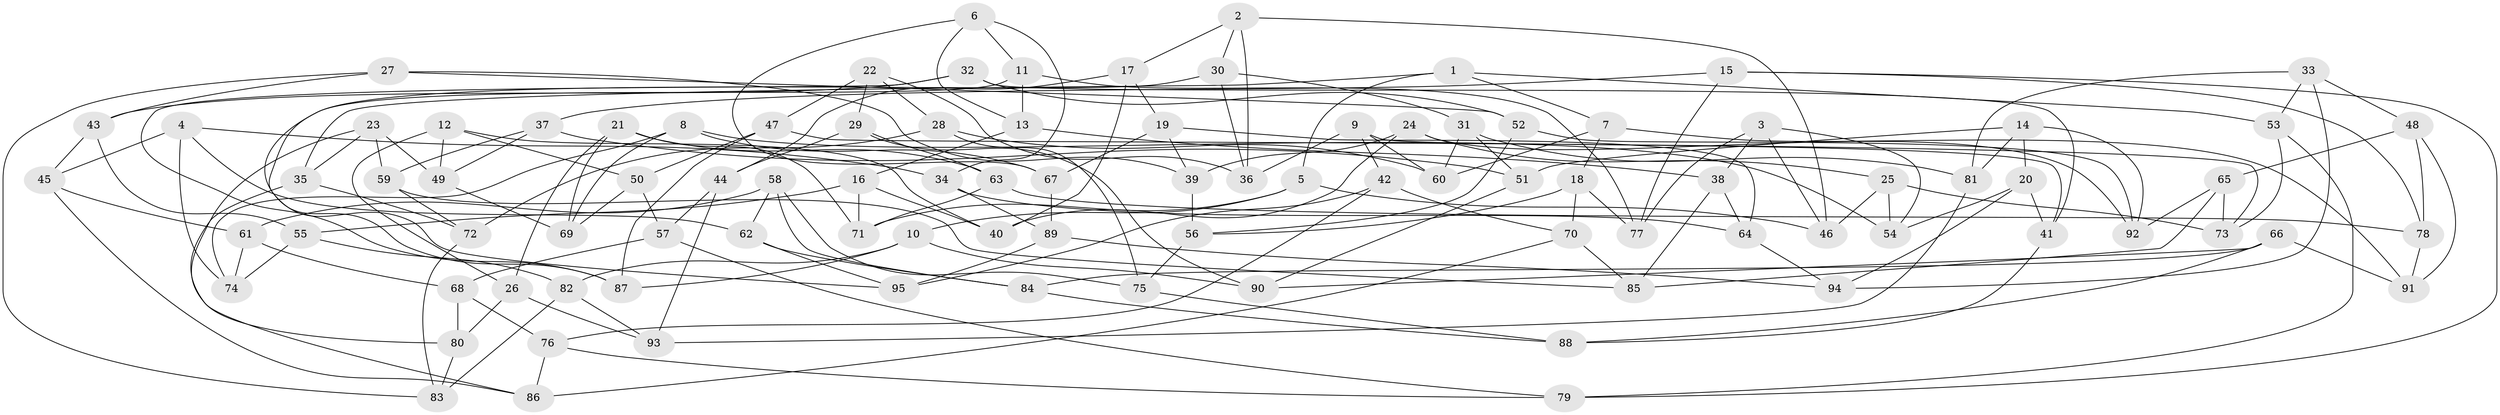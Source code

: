 // Generated by graph-tools (version 1.1) at 2025/50/03/09/25 03:50:56]
// undirected, 95 vertices, 190 edges
graph export_dot {
graph [start="1"]
  node [color=gray90,style=filled];
  1;
  2;
  3;
  4;
  5;
  6;
  7;
  8;
  9;
  10;
  11;
  12;
  13;
  14;
  15;
  16;
  17;
  18;
  19;
  20;
  21;
  22;
  23;
  24;
  25;
  26;
  27;
  28;
  29;
  30;
  31;
  32;
  33;
  34;
  35;
  36;
  37;
  38;
  39;
  40;
  41;
  42;
  43;
  44;
  45;
  46;
  47;
  48;
  49;
  50;
  51;
  52;
  53;
  54;
  55;
  56;
  57;
  58;
  59;
  60;
  61;
  62;
  63;
  64;
  65;
  66;
  67;
  68;
  69;
  70;
  71;
  72;
  73;
  74;
  75;
  76;
  77;
  78;
  79;
  80;
  81;
  82;
  83;
  84;
  85;
  86;
  87;
  88;
  89;
  90;
  91;
  92;
  93;
  94;
  95;
  1 -- 5;
  1 -- 35;
  1 -- 53;
  1 -- 7;
  2 -- 36;
  2 -- 30;
  2 -- 17;
  2 -- 46;
  3 -- 46;
  3 -- 77;
  3 -- 54;
  3 -- 38;
  4 -- 34;
  4 -- 74;
  4 -- 62;
  4 -- 45;
  5 -- 46;
  5 -- 71;
  5 -- 10;
  6 -- 67;
  6 -- 11;
  6 -- 34;
  6 -- 13;
  7 -- 60;
  7 -- 18;
  7 -- 91;
  8 -- 67;
  8 -- 69;
  8 -- 54;
  8 -- 74;
  9 -- 36;
  9 -- 60;
  9 -- 41;
  9 -- 42;
  10 -- 90;
  10 -- 82;
  10 -- 87;
  11 -- 13;
  11 -- 95;
  11 -- 77;
  12 -- 40;
  12 -- 49;
  12 -- 26;
  12 -- 50;
  13 -- 38;
  13 -- 16;
  14 -- 51;
  14 -- 20;
  14 -- 92;
  14 -- 81;
  15 -- 79;
  15 -- 78;
  15 -- 37;
  15 -- 77;
  16 -- 71;
  16 -- 55;
  16 -- 40;
  17 -- 44;
  17 -- 40;
  17 -- 19;
  18 -- 70;
  18 -- 56;
  18 -- 77;
  19 -- 64;
  19 -- 67;
  19 -- 39;
  20 -- 54;
  20 -- 94;
  20 -- 41;
  21 -- 26;
  21 -- 71;
  21 -- 69;
  21 -- 63;
  22 -- 28;
  22 -- 36;
  22 -- 29;
  22 -- 47;
  23 -- 80;
  23 -- 49;
  23 -- 35;
  23 -- 59;
  24 -- 25;
  24 -- 39;
  24 -- 40;
  24 -- 92;
  25 -- 46;
  25 -- 54;
  25 -- 73;
  26 -- 80;
  26 -- 93;
  27 -- 83;
  27 -- 43;
  27 -- 52;
  27 -- 39;
  28 -- 75;
  28 -- 60;
  28 -- 72;
  29 -- 44;
  29 -- 90;
  29 -- 63;
  30 -- 31;
  30 -- 36;
  30 -- 87;
  31 -- 60;
  31 -- 51;
  31 -- 81;
  32 -- 52;
  32 -- 41;
  32 -- 43;
  32 -- 87;
  33 -- 48;
  33 -- 53;
  33 -- 94;
  33 -- 81;
  34 -- 89;
  34 -- 64;
  35 -- 72;
  35 -- 86;
  37 -- 49;
  37 -- 51;
  37 -- 59;
  38 -- 85;
  38 -- 64;
  39 -- 56;
  41 -- 88;
  42 -- 70;
  42 -- 95;
  42 -- 76;
  43 -- 55;
  43 -- 45;
  44 -- 57;
  44 -- 93;
  45 -- 61;
  45 -- 86;
  47 -- 73;
  47 -- 87;
  47 -- 50;
  48 -- 91;
  48 -- 65;
  48 -- 78;
  49 -- 69;
  50 -- 69;
  50 -- 57;
  51 -- 90;
  52 -- 92;
  52 -- 56;
  53 -- 79;
  53 -- 73;
  55 -- 74;
  55 -- 82;
  56 -- 75;
  57 -- 79;
  57 -- 68;
  58 -- 75;
  58 -- 62;
  58 -- 84;
  58 -- 61;
  59 -- 85;
  59 -- 72;
  61 -- 74;
  61 -- 68;
  62 -- 95;
  62 -- 84;
  63 -- 78;
  63 -- 71;
  64 -- 94;
  65 -- 92;
  65 -- 85;
  65 -- 73;
  66 -- 88;
  66 -- 84;
  66 -- 91;
  66 -- 90;
  67 -- 89;
  68 -- 76;
  68 -- 80;
  70 -- 85;
  70 -- 86;
  72 -- 83;
  75 -- 88;
  76 -- 86;
  76 -- 79;
  78 -- 91;
  80 -- 83;
  81 -- 93;
  82 -- 83;
  82 -- 93;
  84 -- 88;
  89 -- 95;
  89 -- 94;
}
